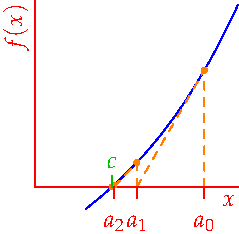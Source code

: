 settings.tex="pdflatex";

texpreamble("\usepackage{amsmath}
\usepackage{amsthm,amssymb}
\usepackage{mathpazo}
\usepackage[svgnames]{xcolor}
");
include graph;

size(120,120,IgnoreAspect);

real f(real t){return t^3+2t-1;}
real newt(real t){return (2t^3+1)/(3t^2+2);}

pair c=intersectionpoint(graph(f,0,1),(0,0)--(1,0));

draw(graph(f,0.3,1.2),blue);

real[] a={1};
int n=4;
for(int i=1; i<=n; ++i){
	a.push(newt(a[i-1]));
	dot((a[i-1],f(a[i-1])),orange);
	draw((a[i-1],0)--(a[i-1],f(a[i-1]))--(a[i],0),dashed+orange);
	write(string(a[i-1]));
	}
	

xaxis("$x$",0,1.2,red);
yaxis("$f(x)$",0,3.2,red);


xtick(Label("$a_0$",align=S),1,S,red);
xtick(Label("$a_1$",align=S),a[1],S,red);
xtick(Label("$a_2$",align=S),a[2],S,red);
xtick(Label("$c$",align=N),c,N,heavygreen);